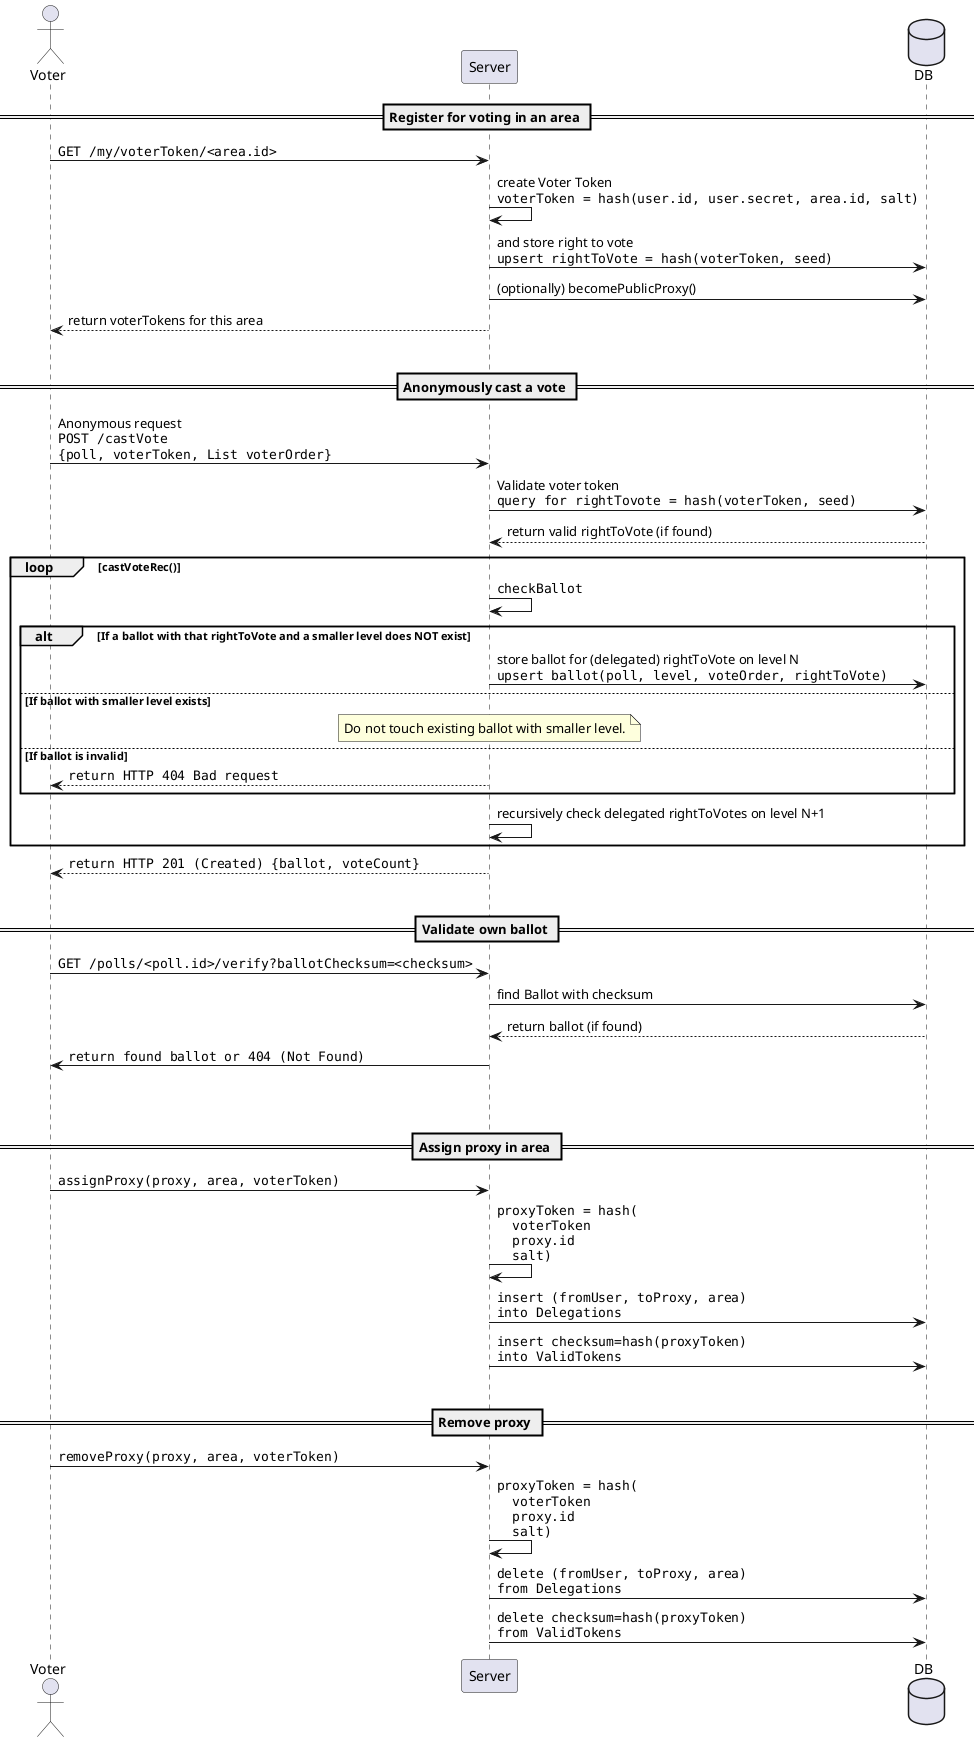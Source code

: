 @startuml

actor Voter order 10
participant Server order 30
database DB order 40

== Register for voting in an area ==

Voter -> Server : ""GET /my/voterToken/<area.id>""

Server -> Server : create Voter Token\n""voterToken = hash(user.id, user.secret, area.id, salt)""

database DB
Server -> DB : and store right to vote\n""upsert rightToVote = hash(voterToken, seed)""

Server -> DB : (optionally) becomePublicProxy()

Voter <-- Server : return voterTokens for this area

|||

== Anonymously cast a vote ==

Voter -> Server : Anonymous request\n""POST /castVote""\n""{poll, voterToken, List voterOrder}""

Server -> DB : Validate voter token\n""query for rightTovote = hash(voterToken, seed)""

DB --> Server : return valid rightToVote (if found)

loop castVoteRec()

  Server -> Server: ""checkBallot""

  alt If a ballot with that rightToVote and a smaller level does NOT exist
    Server -> DB : store ballot for (delegated) rightToVote on level N\n""upsert ballot(poll, level, voteOrder, rightToVote)""

  else If ballot with smaller level exists
    note over Server
      Do not touch existing ballot with smaller level.
    end note

  else If ballot is invalid
    Voter <-- Server : ""return HTTP 404 Bad request""
  end

  Server -> Server : recursively check delegated rightToVotes on level N+1

end

Voter <-- Server : ""return HTTP 201 (Created) {ballot, voteCount}""

|||

== Validate own ballot ==

Voter -> Server: ""GET /polls/<poll.id>/verify?ballotChecksum=<checksum>""

Server -> DB : find Ballot with checksum

DB --> Server : return ballot (if found)

Server -> Voter : ""return found ballot or 404 (Not Found)""


||50||

== Assign proxy in area ==

Voter -> Server : ""assignProxy(proxy, area, voterToken)""

Server -> Server : ""proxyToken = hash(""\n""  voterToken""\n""  proxy.id""\n""  salt)""

Server -> DB : ""insert (fromUser, toProxy, area)""\n""into Delegations""

Server -> DB : ""insert checksum=hash(proxyToken)""\n""into ValidTokens""

|||

== Remove proxy ==

Voter -> Server : ""removeProxy(proxy, area, voterToken)""

Server -> Server : ""proxyToken = hash(""\n""  voterToken""\n""  proxy.id""\n""  salt)""

Server -> DB : ""delete (fromUser, toProxy, area)""\n""from Delegations""

Server -> DB : ""delete checksum=hash(proxyToken)""\n""from ValidTokens""



@enduml

